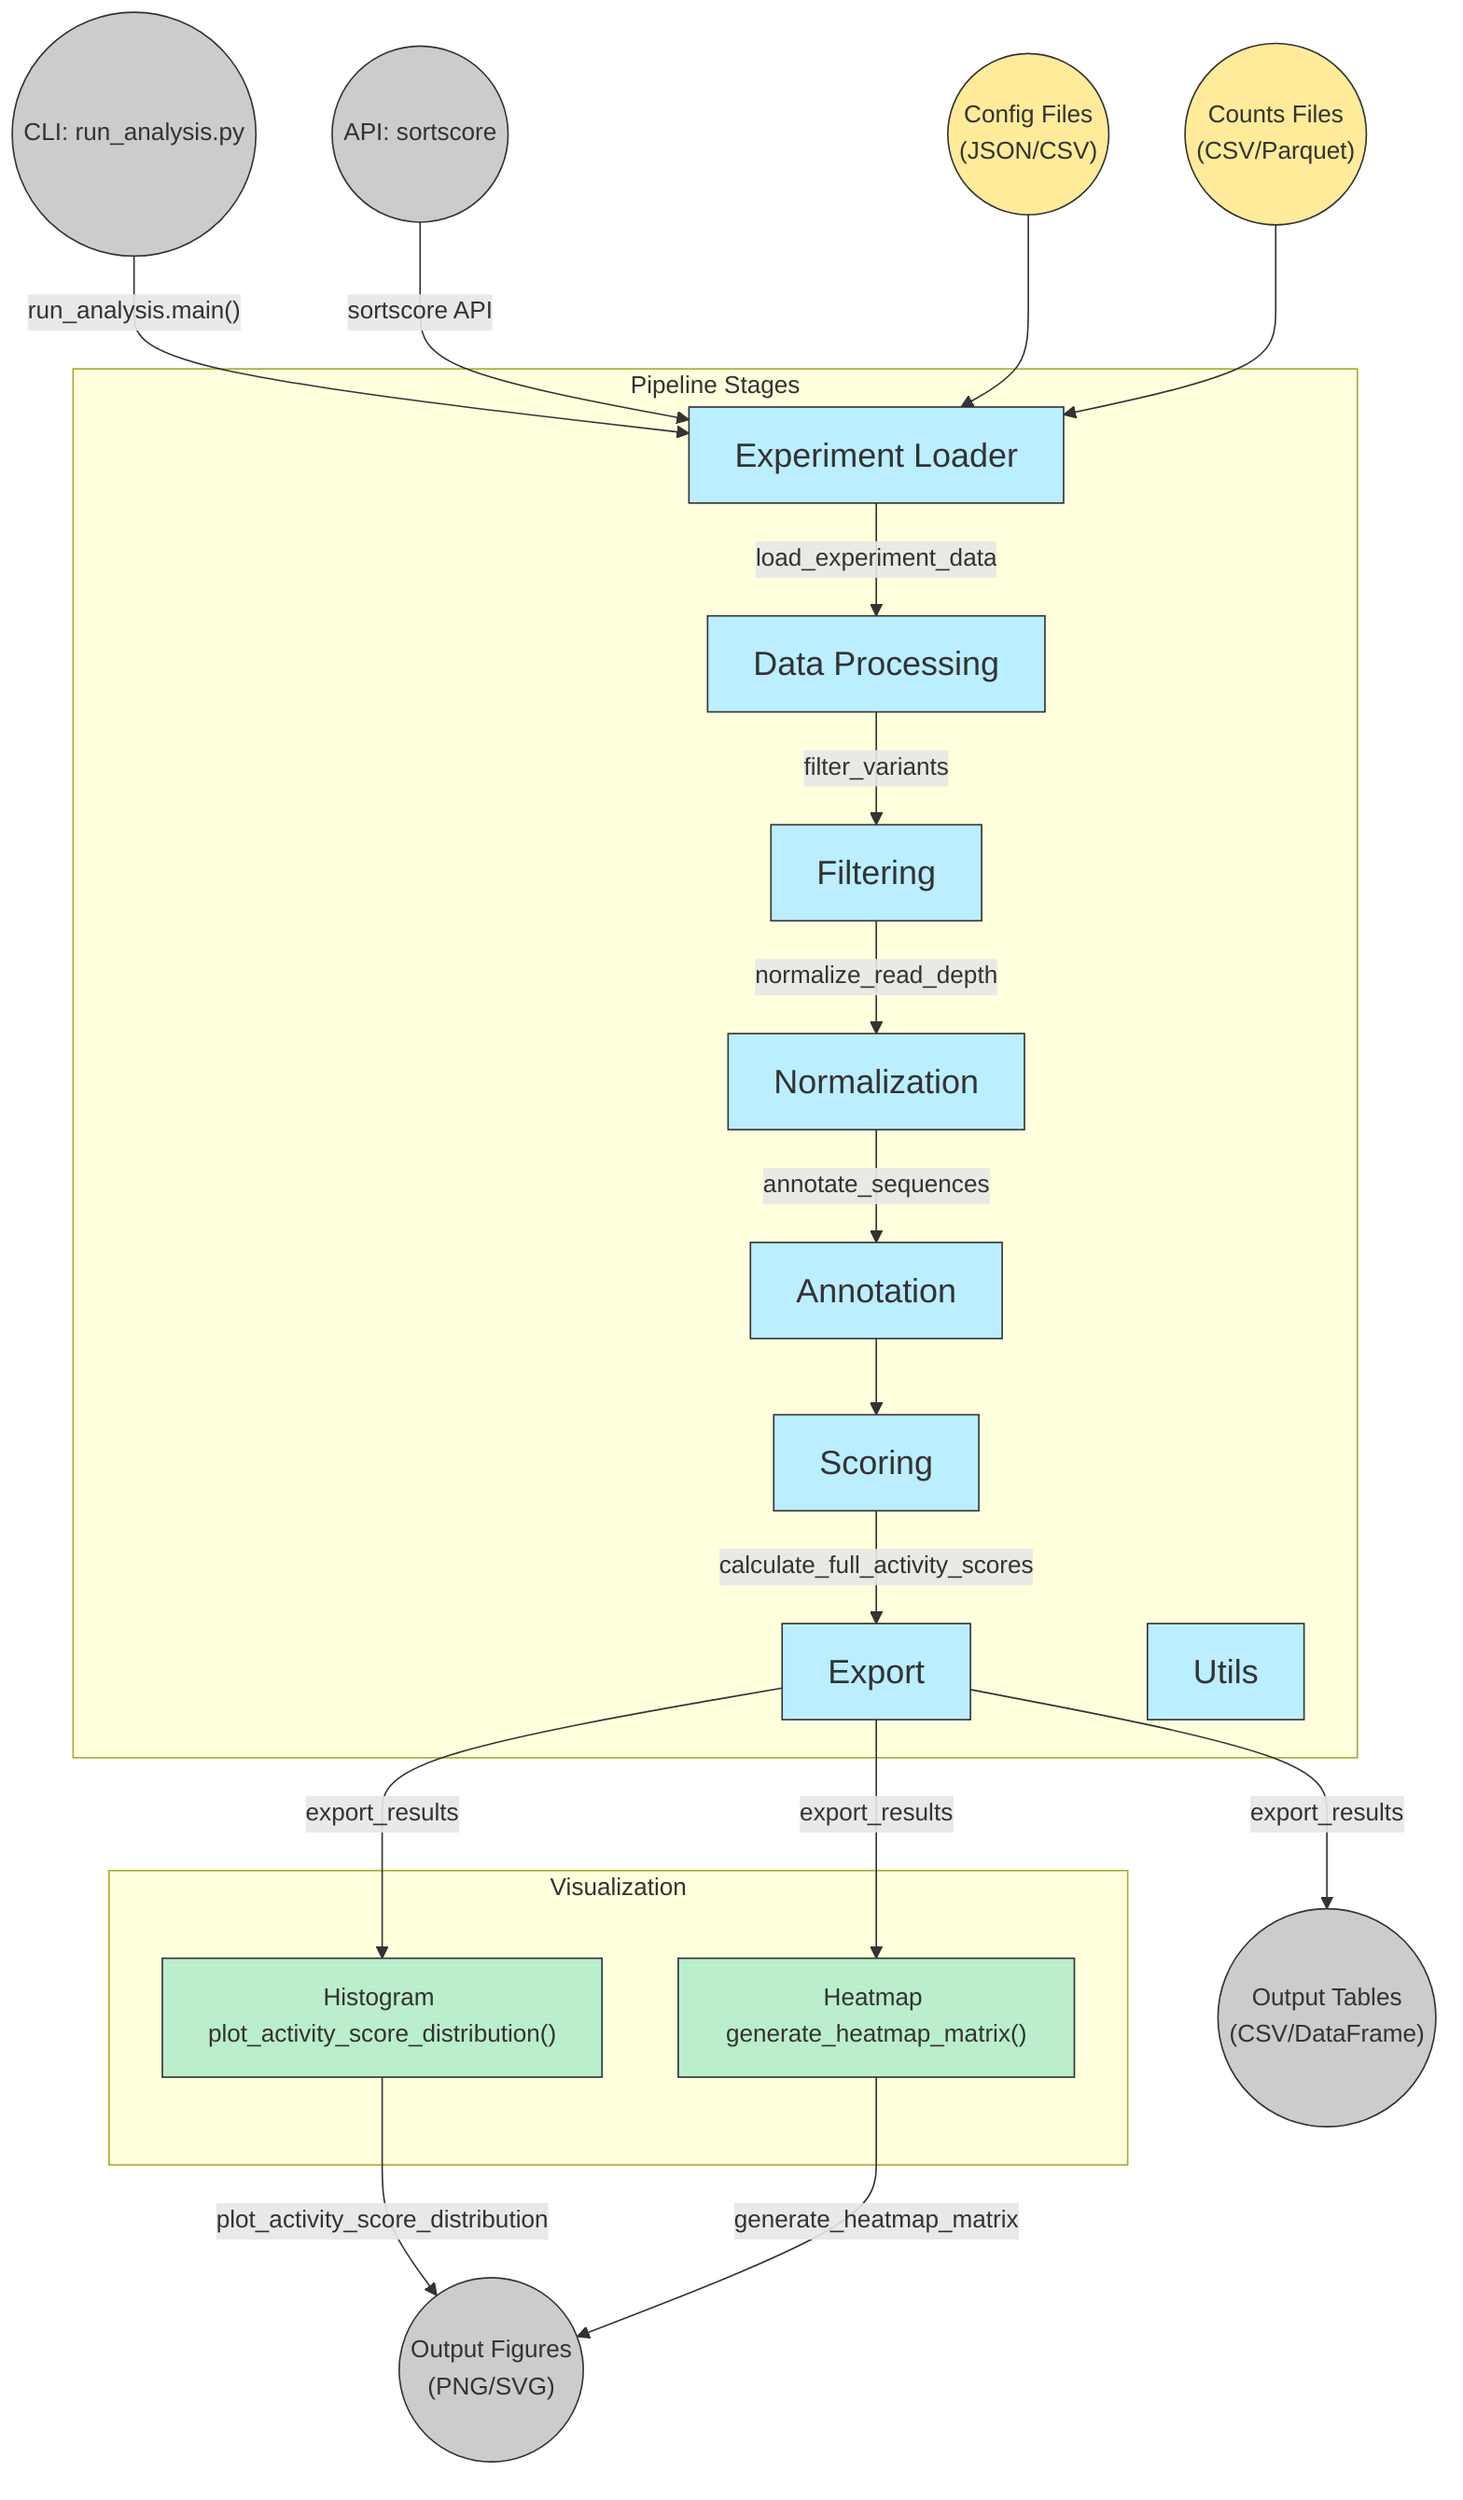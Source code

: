 ---
query: >+
  Syntax error in text: No diagram type detected matching given configuration
  for text:

references:
  - "File: /eln/diagram.md"
generationTime: 2025-07-17T21:31:08.396Z
---
%%{init: { 'themeVariables': { 'subgraphTitleFontSize': '28px' } }}%%
flowchart TB
    %% Entry Points
    CLI(("CLI: run_analysis.py")):::entry
    API(("API: sortscore")):::entry

    %% Data Stores
    Config(("Config Files<br/>(JSON/CSV)")):::data
    RawData(("Counts Files<br/>(CSV/Parquet)")):::data
    
    %% Pipeline Stages
    subgraph "Pipeline Stages"
        direction TB
        EL["Experiment Loader"]:::pipelineStage
        DP["Data Processing"]:::pipelineStage
        FL["Filtering"]:::pipelineStage
        NM["Normalization"]:::pipelineStage
        AN["Annotation"]:::pipelineStage
        SC["Scoring"]:::pipelineStage
        EX["Export"]:::pipelineStage
        Utils["Utils"]:::pipelineStage
    end

    %% Visualization
    subgraph "Visualization" 
        direction TB
        VD["Histogram plot_activity_score_distribution()"]:::viz
        VH["Heatmap generate_heatmap_matrix()"]:::viz
    end

    %% Outputs
    OF(("Output Figures<br/>(PNG/SVG)")):::entry
    OT(("Output Tables<br/>(CSV/DataFrame)")):::entry

    %% Main Flow
    CLI -->|"run_analysis.main()"| EL
    API -->|"sortscore API"| EL
    EL -->|"load_experiment_data"| DP
    DP -->|"filter_variants"| FL
    FL -->|"normalize_read_depth"| NM
    NM -->|"annotate_sequences"| AN
    AN --> SC
    SC -->|"calculate_full_activity_scores"| EX
    EX -->|"export_results"| VD
    EX -->|"export_results"| VH
    VD -->|"plot_activity_score_distribution"| OF
    VH -->|"generate_heatmap_matrix"| OF
    EX -->|"export_results"| OT

    %% Data Inputs
    Config --> EL
    RawData --> EL

    %% Click Events
    click CLI "https://github.com/dbaldridge-lab/sortscore/blob/main/sortscore/run_analysis.py"
    click EL "https://github.com/dbaldridge-lab/sortscore/blob/main/sortscore/analysis/load_experiment.py"
    click AN "https://github.com/dbaldridge-lab/sortscore/blob/main/sortscore/analysis/annotation.py"
    click DP "https://github.com/dbaldridge-lab/sortscore/blob/main/sortscore/analysis/data_processing.py"
    click FL "https://github.com/dbaldridge-lab/sortscore/blob/main/sortscore/analysis/filtering.py"
    click NM "https://github.com/dbaldridge-lab/sortscore/blob/main/sortscore/analysis/normalize_read_depth.py"
    click SC "https://github.com/dbaldridge-lab/sortscore/blob/main/sortscore/analysis/score.py"
    click EX "https://github.com/dbaldridge-lab/sortscore/blob/main/sortscore/analysis/export.py"
    click VD "https://github.com/dbaldridge-lab/sortscore/blob/main/sortscore/visualization/plots.py"
    click VH "https://github.com/dbaldridge-lab/sortscore/blob/main/sortscore/visualization/heatmap_matrix.py"
    click Utils "https://github.com/dbaldridge-lab/sortscore/blob/main/sortscore/analysis/utils.py"

    %% Styles
    classDef entry fill:#cccccc,stroke:#333,stroke-width:1px
    classDef pipeline fill:#bbeeff,stroke:#333,stroke-width:1px
    classDef pipelineStage fill:#bbeeff,stroke:#333,stroke-width:1px,font-size:22px
    classDef viz fill:#bbeecc,stroke:#333,stroke-width:1px
    classDef data fill:#ffeb99,stroke:#333,stroke-width:1px
    classDef ext fill:none,stroke-dasharray: 5 5,stroke:#666,stroke-width:1px
    classDef test fill:#f9d5e5,stroke:#333,stroke-width:1px